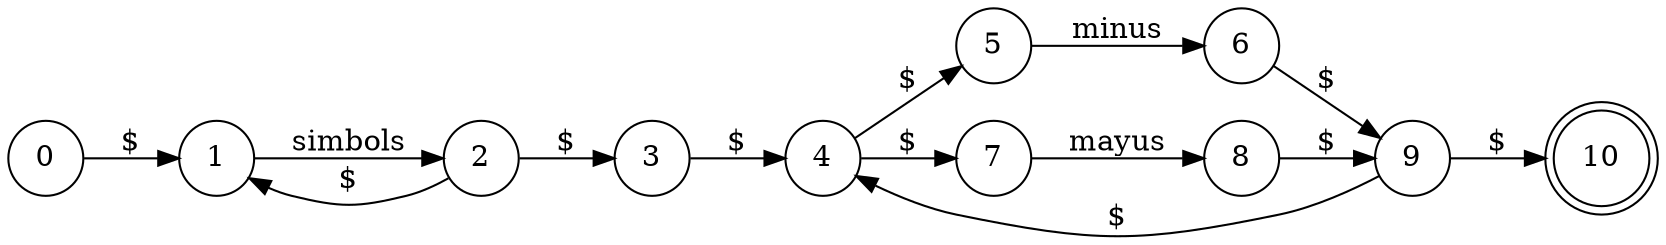 digraph afd {
rankdir=LR;
node [shape=circle];
"0"->"1"[label="$"]
"2"->"1"[label="$"]
"1"->"2"[label="simbols"]
"2"->"3"[label="$"]
"3"->"4"[label="$"]
"9"->"4"[label="$"]
"4"->"5"[label="$"]
"4"->"7"[label="$"]
"5"->"6"[label="minus"]
"6"->"9"[label="$"]
"7"->"8"[label="mayus"]
"8"->"9"[label="$"]
"9"->"10"[label="$"]
10[shape=doublecircle,label=10]
}